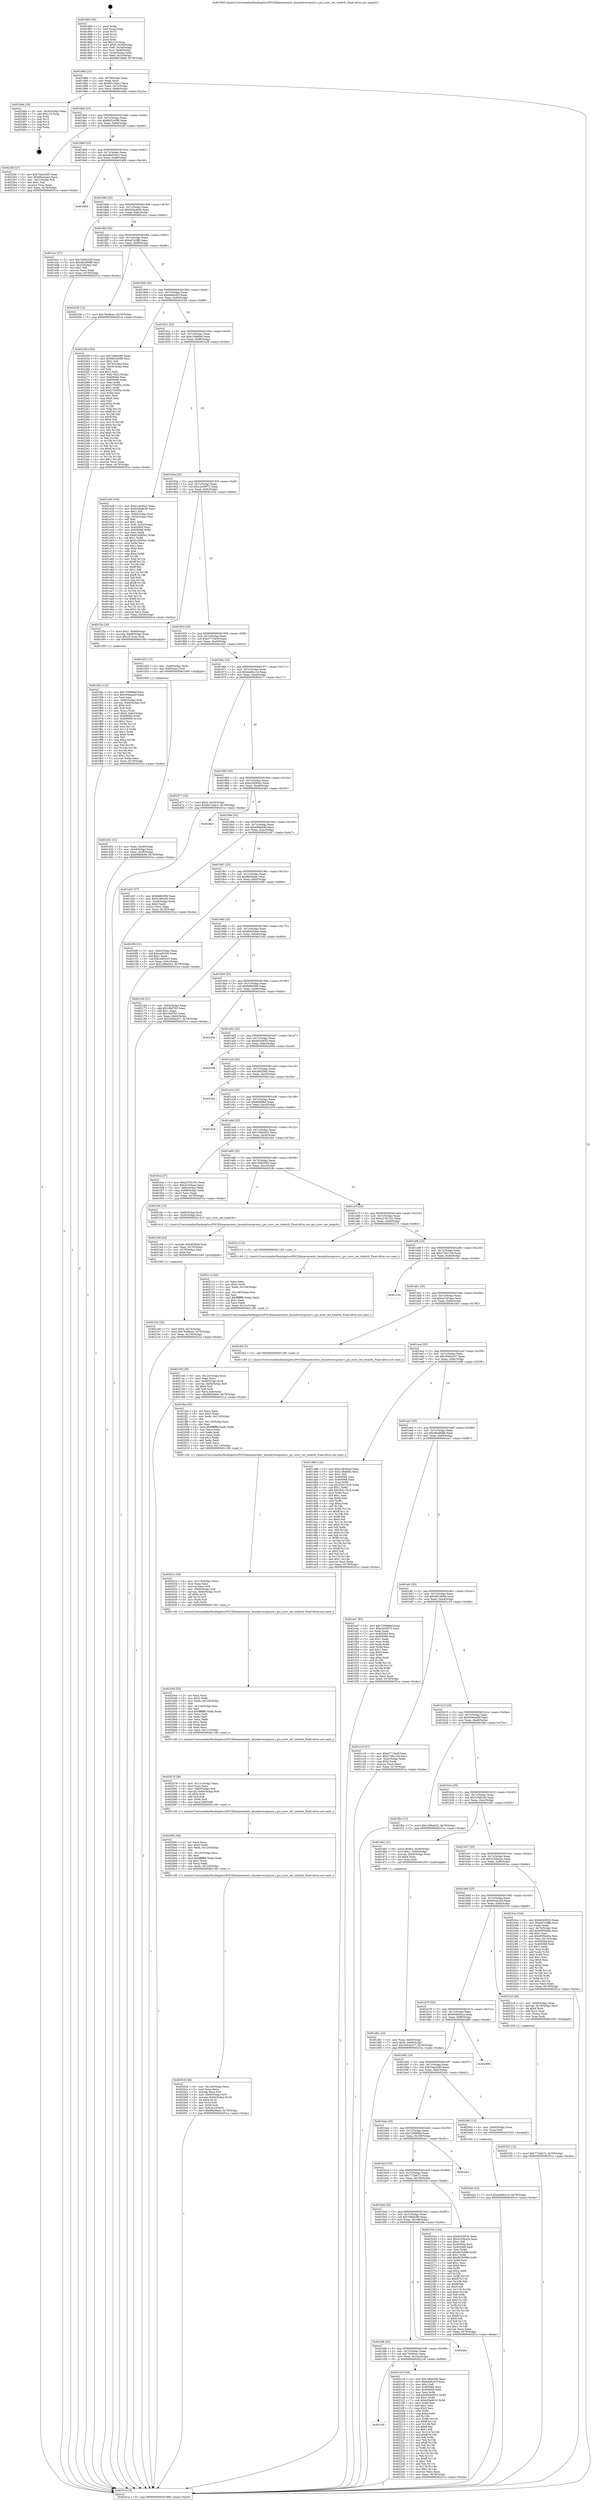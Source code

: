 digraph "0x401860" {
  label = "0x401860 (/mnt/c/Users/mathe/Desktop/tcc/POCII/binaries/extr_linuxdriverspciiov.c_pci_sriov_set_totalvfs_Final-ollvm.out::main(0))"
  labelloc = "t"
  node[shape=record]

  Entry [label="",width=0.3,height=0.3,shape=circle,fillcolor=black,style=filled]
  "0x40188d" [label="{
     0x40188d [23]\l
     | [instrs]\l
     &nbsp;&nbsp;0x40188d \<+3\>: mov -0x78(%rbp),%eax\l
     &nbsp;&nbsp;0x401890 \<+2\>: mov %eax,%ecx\l
     &nbsp;&nbsp;0x401892 \<+6\>: sub $0x8612ddc3,%ecx\l
     &nbsp;&nbsp;0x401898 \<+3\>: mov %eax,-0x7c(%rbp)\l
     &nbsp;&nbsp;0x40189b \<+3\>: mov %ecx,-0x80(%rbp)\l
     &nbsp;&nbsp;0x40189e \<+6\>: je 000000000040248a \<main+0xc2a\>\l
  }"]
  "0x40248a" [label="{
     0x40248a [19]\l
     | [instrs]\l
     &nbsp;&nbsp;0x40248a \<+3\>: mov -0x30(%rbp),%eax\l
     &nbsp;&nbsp;0x40248d \<+7\>: add $0x110,%rsp\l
     &nbsp;&nbsp;0x402494 \<+1\>: pop %rbx\l
     &nbsp;&nbsp;0x402495 \<+2\>: pop %r12\l
     &nbsp;&nbsp;0x402497 \<+2\>: pop %r14\l
     &nbsp;&nbsp;0x402499 \<+2\>: pop %r15\l
     &nbsp;&nbsp;0x40249b \<+1\>: pop %rbp\l
     &nbsp;&nbsp;0x40249c \<+1\>: ret\l
  }"]
  "0x4018a4" [label="{
     0x4018a4 [25]\l
     | [instrs]\l
     &nbsp;&nbsp;0x4018a4 \<+5\>: jmp 00000000004018a9 \<main+0x49\>\l
     &nbsp;&nbsp;0x4018a9 \<+3\>: mov -0x7c(%rbp),%eax\l
     &nbsp;&nbsp;0x4018ac \<+5\>: sub $0x8b5245f8,%eax\l
     &nbsp;&nbsp;0x4018b1 \<+6\>: mov %eax,-0x84(%rbp)\l
     &nbsp;&nbsp;0x4018b7 \<+6\>: je 00000000004022fd \<main+0xa9d\>\l
  }"]
  Exit [label="",width=0.3,height=0.3,shape=circle,fillcolor=black,style=filled,peripheries=2]
  "0x4022fd" [label="{
     0x4022fd [27]\l
     | [instrs]\l
     &nbsp;&nbsp;0x4022fd \<+5\>: mov $0x70aa2295,%eax\l
     &nbsp;&nbsp;0x402302 \<+5\>: mov $0x60cee3a3,%ecx\l
     &nbsp;&nbsp;0x402307 \<+3\>: mov -0x21(%rbp),%dl\l
     &nbsp;&nbsp;0x40230a \<+3\>: test $0x1,%dl\l
     &nbsp;&nbsp;0x40230d \<+3\>: cmovne %ecx,%eax\l
     &nbsp;&nbsp;0x402310 \<+3\>: mov %eax,-0x78(%rbp)\l
     &nbsp;&nbsp;0x402313 \<+5\>: jmp 000000000040251a \<main+0xcba\>\l
  }"]
  "0x4018bd" [label="{
     0x4018bd [25]\l
     | [instrs]\l
     &nbsp;&nbsp;0x4018bd \<+5\>: jmp 00000000004018c2 \<main+0x62\>\l
     &nbsp;&nbsp;0x4018c2 \<+3\>: mov -0x7c(%rbp),%eax\l
     &nbsp;&nbsp;0x4018c5 \<+5\>: sub $0xa6e504c2,%eax\l
     &nbsp;&nbsp;0x4018ca \<+6\>: mov %eax,-0x88(%rbp)\l
     &nbsp;&nbsp;0x4018d0 \<+6\>: je 000000000040249d \<main+0xc3d\>\l
  }"]
  "0x40244e" [label="{
     0x40244e [12]\l
     | [instrs]\l
     &nbsp;&nbsp;0x40244e \<+7\>: movl $0xdad6cc14,-0x78(%rbp)\l
     &nbsp;&nbsp;0x402455 \<+5\>: jmp 000000000040251a \<main+0xcba\>\l
  }"]
  "0x40249d" [label="{
     0x40249d\l
  }", style=dashed]
  "0x4018d6" [label="{
     0x4018d6 [25]\l
     | [instrs]\l
     &nbsp;&nbsp;0x4018d6 \<+5\>: jmp 00000000004018db \<main+0x7b\>\l
     &nbsp;&nbsp;0x4018db \<+3\>: mov -0x7c(%rbp),%eax\l
     &nbsp;&nbsp;0x4018de \<+5\>: sub $0xb54eab30,%eax\l
     &nbsp;&nbsp;0x4018e3 \<+6\>: mov %eax,-0x8c(%rbp)\l
     &nbsp;&nbsp;0x4018e9 \<+6\>: je 0000000000401ecc \<main+0x66c\>\l
  }"]
  "0x402332" [label="{
     0x402332 [12]\l
     | [instrs]\l
     &nbsp;&nbsp;0x402332 \<+7\>: movl $0x771fab72,-0x78(%rbp)\l
     &nbsp;&nbsp;0x402339 \<+5\>: jmp 000000000040251a \<main+0xcba\>\l
  }"]
  "0x401ecc" [label="{
     0x401ecc [27]\l
     | [instrs]\l
     &nbsp;&nbsp;0x401ecc \<+5\>: mov $0x15692505,%eax\l
     &nbsp;&nbsp;0x401ed1 \<+5\>: mov $0x48cd94f8,%ecx\l
     &nbsp;&nbsp;0x401ed6 \<+3\>: mov -0x22(%rbp),%dl\l
     &nbsp;&nbsp;0x401ed9 \<+3\>: test $0x1,%dl\l
     &nbsp;&nbsp;0x401edc \<+3\>: cmovne %ecx,%eax\l
     &nbsp;&nbsp;0x401edf \<+3\>: mov %eax,-0x78(%rbp)\l
     &nbsp;&nbsp;0x401ee2 \<+5\>: jmp 000000000040251a \<main+0xcba\>\l
  }"]
  "0x4018ef" [label="{
     0x4018ef [25]\l
     | [instrs]\l
     &nbsp;&nbsp;0x4018ef \<+5\>: jmp 00000000004018f4 \<main+0x94\>\l
     &nbsp;&nbsp;0x4018f4 \<+3\>: mov -0x7c(%rbp),%eax\l
     &nbsp;&nbsp;0x4018f7 \<+5\>: sub $0xbd7e2ff6,%eax\l
     &nbsp;&nbsp;0x4018fc \<+6\>: mov %eax,-0x90(%rbp)\l
     &nbsp;&nbsp;0x401902 \<+6\>: je 0000000000402436 \<main+0xbd6\>\l
  }"]
  "0x401c0f" [label="{
     0x401c0f\l
  }", style=dashed]
  "0x402436" [label="{
     0x402436 [12]\l
     | [instrs]\l
     &nbsp;&nbsp;0x402436 \<+7\>: movl $0x7fe58cec,-0x78(%rbp)\l
     &nbsp;&nbsp;0x40243d \<+5\>: jmp 000000000040251a \<main+0xcba\>\l
  }"]
  "0x401908" [label="{
     0x401908 [25]\l
     | [instrs]\l
     &nbsp;&nbsp;0x401908 \<+5\>: jmp 000000000040190d \<main+0xad\>\l
     &nbsp;&nbsp;0x40190d \<+3\>: mov -0x7c(%rbp),%eax\l
     &nbsp;&nbsp;0x401910 \<+5\>: sub $0xbdc6c61f,%eax\l
     &nbsp;&nbsp;0x401915 \<+6\>: mov %eax,-0x94(%rbp)\l
     &nbsp;&nbsp;0x40191b \<+6\>: je 0000000000402259 \<main+0x9f9\>\l
  }"]
  "0x4021c9" [label="{
     0x4021c9 [144]\l
     | [instrs]\l
     &nbsp;&nbsp;0x4021c9 \<+5\>: mov $0x7d6de3f0,%eax\l
     &nbsp;&nbsp;0x4021ce \<+5\>: mov $0xbdc6c61f,%ecx\l
     &nbsp;&nbsp;0x4021d3 \<+2\>: mov $0x1,%dl\l
     &nbsp;&nbsp;0x4021d5 \<+7\>: mov 0x405064,%esi\l
     &nbsp;&nbsp;0x4021dc \<+7\>: mov 0x405068,%edi\l
     &nbsp;&nbsp;0x4021e3 \<+3\>: mov %esi,%r8d\l
     &nbsp;&nbsp;0x4021e6 \<+7\>: add $0xb02e0610,%r8d\l
     &nbsp;&nbsp;0x4021ed \<+4\>: sub $0x1,%r8d\l
     &nbsp;&nbsp;0x4021f1 \<+7\>: sub $0xb02e0610,%r8d\l
     &nbsp;&nbsp;0x4021f8 \<+4\>: imul %r8d,%esi\l
     &nbsp;&nbsp;0x4021fc \<+3\>: and $0x1,%esi\l
     &nbsp;&nbsp;0x4021ff \<+3\>: cmp $0x0,%esi\l
     &nbsp;&nbsp;0x402202 \<+4\>: sete %r9b\l
     &nbsp;&nbsp;0x402206 \<+3\>: cmp $0xa,%edi\l
     &nbsp;&nbsp;0x402209 \<+4\>: setl %r10b\l
     &nbsp;&nbsp;0x40220d \<+3\>: mov %r9b,%r11b\l
     &nbsp;&nbsp;0x402210 \<+4\>: xor $0xff,%r11b\l
     &nbsp;&nbsp;0x402214 \<+3\>: mov %r10b,%bl\l
     &nbsp;&nbsp;0x402217 \<+3\>: xor $0xff,%bl\l
     &nbsp;&nbsp;0x40221a \<+3\>: xor $0x1,%dl\l
     &nbsp;&nbsp;0x40221d \<+3\>: mov %r11b,%r14b\l
     &nbsp;&nbsp;0x402220 \<+4\>: and $0xff,%r14b\l
     &nbsp;&nbsp;0x402224 \<+3\>: and %dl,%r9b\l
     &nbsp;&nbsp;0x402227 \<+3\>: mov %bl,%r15b\l
     &nbsp;&nbsp;0x40222a \<+4\>: and $0xff,%r15b\l
     &nbsp;&nbsp;0x40222e \<+3\>: and %dl,%r10b\l
     &nbsp;&nbsp;0x402231 \<+3\>: or %r9b,%r14b\l
     &nbsp;&nbsp;0x402234 \<+3\>: or %r10b,%r15b\l
     &nbsp;&nbsp;0x402237 \<+3\>: xor %r15b,%r14b\l
     &nbsp;&nbsp;0x40223a \<+3\>: or %bl,%r11b\l
     &nbsp;&nbsp;0x40223d \<+4\>: xor $0xff,%r11b\l
     &nbsp;&nbsp;0x402241 \<+3\>: or $0x1,%dl\l
     &nbsp;&nbsp;0x402244 \<+3\>: and %dl,%r11b\l
     &nbsp;&nbsp;0x402247 \<+3\>: or %r11b,%r14b\l
     &nbsp;&nbsp;0x40224a \<+4\>: test $0x1,%r14b\l
     &nbsp;&nbsp;0x40224e \<+3\>: cmovne %ecx,%eax\l
     &nbsp;&nbsp;0x402251 \<+3\>: mov %eax,-0x78(%rbp)\l
     &nbsp;&nbsp;0x402254 \<+5\>: jmp 000000000040251a \<main+0xcba\>\l
  }"]
  "0x402259" [label="{
     0x402259 [164]\l
     | [instrs]\l
     &nbsp;&nbsp;0x402259 \<+5\>: mov $0x7d6de3f0,%eax\l
     &nbsp;&nbsp;0x40225e \<+5\>: mov $0x8b5245f8,%ecx\l
     &nbsp;&nbsp;0x402263 \<+2\>: mov $0x1,%dl\l
     &nbsp;&nbsp;0x402265 \<+3\>: mov -0x74(%rbp),%esi\l
     &nbsp;&nbsp;0x402268 \<+3\>: cmp -0x54(%rbp),%esi\l
     &nbsp;&nbsp;0x40226b \<+4\>: setl %dil\l
     &nbsp;&nbsp;0x40226f \<+4\>: and $0x1,%dil\l
     &nbsp;&nbsp;0x402273 \<+4\>: mov %dil,-0x21(%rbp)\l
     &nbsp;&nbsp;0x402277 \<+7\>: mov 0x405064,%esi\l
     &nbsp;&nbsp;0x40227e \<+8\>: mov 0x405068,%r8d\l
     &nbsp;&nbsp;0x402286 \<+3\>: mov %esi,%r9d\l
     &nbsp;&nbsp;0x402289 \<+7\>: sub $0x2755f35c,%r9d\l
     &nbsp;&nbsp;0x402290 \<+4\>: sub $0x1,%r9d\l
     &nbsp;&nbsp;0x402294 \<+7\>: add $0x2755f35c,%r9d\l
     &nbsp;&nbsp;0x40229b \<+4\>: imul %r9d,%esi\l
     &nbsp;&nbsp;0x40229f \<+3\>: and $0x1,%esi\l
     &nbsp;&nbsp;0x4022a2 \<+3\>: cmp $0x0,%esi\l
     &nbsp;&nbsp;0x4022a5 \<+4\>: sete %dil\l
     &nbsp;&nbsp;0x4022a9 \<+4\>: cmp $0xa,%r8d\l
     &nbsp;&nbsp;0x4022ad \<+4\>: setl %r10b\l
     &nbsp;&nbsp;0x4022b1 \<+3\>: mov %dil,%r11b\l
     &nbsp;&nbsp;0x4022b4 \<+4\>: xor $0xff,%r11b\l
     &nbsp;&nbsp;0x4022b8 \<+3\>: mov %r10b,%bl\l
     &nbsp;&nbsp;0x4022bb \<+3\>: xor $0xff,%bl\l
     &nbsp;&nbsp;0x4022be \<+3\>: xor $0x0,%dl\l
     &nbsp;&nbsp;0x4022c1 \<+3\>: mov %r11b,%r14b\l
     &nbsp;&nbsp;0x4022c4 \<+4\>: and $0x0,%r14b\l
     &nbsp;&nbsp;0x4022c8 \<+3\>: and %dl,%dil\l
     &nbsp;&nbsp;0x4022cb \<+3\>: mov %bl,%r15b\l
     &nbsp;&nbsp;0x4022ce \<+4\>: and $0x0,%r15b\l
     &nbsp;&nbsp;0x4022d2 \<+3\>: and %dl,%r10b\l
     &nbsp;&nbsp;0x4022d5 \<+3\>: or %dil,%r14b\l
     &nbsp;&nbsp;0x4022d8 \<+3\>: or %r10b,%r15b\l
     &nbsp;&nbsp;0x4022db \<+3\>: xor %r15b,%r14b\l
     &nbsp;&nbsp;0x4022de \<+3\>: or %bl,%r11b\l
     &nbsp;&nbsp;0x4022e1 \<+4\>: xor $0xff,%r11b\l
     &nbsp;&nbsp;0x4022e5 \<+3\>: or $0x0,%dl\l
     &nbsp;&nbsp;0x4022e8 \<+3\>: and %dl,%r11b\l
     &nbsp;&nbsp;0x4022eb \<+3\>: or %r11b,%r14b\l
     &nbsp;&nbsp;0x4022ee \<+4\>: test $0x1,%r14b\l
     &nbsp;&nbsp;0x4022f2 \<+3\>: cmovne %ecx,%eax\l
     &nbsp;&nbsp;0x4022f5 \<+3\>: mov %eax,-0x78(%rbp)\l
     &nbsp;&nbsp;0x4022f8 \<+5\>: jmp 000000000040251a \<main+0xcba\>\l
  }"]
  "0x401921" [label="{
     0x401921 [25]\l
     | [instrs]\l
     &nbsp;&nbsp;0x401921 \<+5\>: jmp 0000000000401926 \<main+0xc6\>\l
     &nbsp;&nbsp;0x401926 \<+3\>: mov -0x7c(%rbp),%eax\l
     &nbsp;&nbsp;0x401929 \<+5\>: sub $0xc1fbd6b6,%eax\l
     &nbsp;&nbsp;0x40192e \<+6\>: mov %eax,-0x98(%rbp)\l
     &nbsp;&nbsp;0x401934 \<+6\>: je 0000000000401e28 \<main+0x5c8\>\l
  }"]
  "0x401bf6" [label="{
     0x401bf6 [25]\l
     | [instrs]\l
     &nbsp;&nbsp;0x401bf6 \<+5\>: jmp 0000000000401bfb \<main+0x39b\>\l
     &nbsp;&nbsp;0x401bfb \<+3\>: mov -0x7c(%rbp),%eax\l
     &nbsp;&nbsp;0x401bfe \<+5\>: sub $0x7fe58cec,%eax\l
     &nbsp;&nbsp;0x401c03 \<+6\>: mov %eax,-0x10c(%rbp)\l
     &nbsp;&nbsp;0x401c09 \<+6\>: je 00000000004021c9 \<main+0x969\>\l
  }"]
  "0x401e28" [label="{
     0x401e28 [164]\l
     | [instrs]\l
     &nbsp;&nbsp;0x401e28 \<+5\>: mov $0xe18c95a3,%eax\l
     &nbsp;&nbsp;0x401e2d \<+5\>: mov $0xb54eab30,%ecx\l
     &nbsp;&nbsp;0x401e32 \<+2\>: mov $0x1,%dl\l
     &nbsp;&nbsp;0x401e34 \<+3\>: mov -0x64(%rbp),%esi\l
     &nbsp;&nbsp;0x401e37 \<+3\>: cmp -0x54(%rbp),%esi\l
     &nbsp;&nbsp;0x401e3a \<+4\>: setl %dil\l
     &nbsp;&nbsp;0x401e3e \<+4\>: and $0x1,%dil\l
     &nbsp;&nbsp;0x401e42 \<+4\>: mov %dil,-0x22(%rbp)\l
     &nbsp;&nbsp;0x401e46 \<+7\>: mov 0x405064,%esi\l
     &nbsp;&nbsp;0x401e4d \<+8\>: mov 0x405068,%r8d\l
     &nbsp;&nbsp;0x401e55 \<+3\>: mov %esi,%r9d\l
     &nbsp;&nbsp;0x401e58 \<+7\>: add $0xb1b5b5d1,%r9d\l
     &nbsp;&nbsp;0x401e5f \<+4\>: sub $0x1,%r9d\l
     &nbsp;&nbsp;0x401e63 \<+7\>: sub $0xb1b5b5d1,%r9d\l
     &nbsp;&nbsp;0x401e6a \<+4\>: imul %r9d,%esi\l
     &nbsp;&nbsp;0x401e6e \<+3\>: and $0x1,%esi\l
     &nbsp;&nbsp;0x401e71 \<+3\>: cmp $0x0,%esi\l
     &nbsp;&nbsp;0x401e74 \<+4\>: sete %dil\l
     &nbsp;&nbsp;0x401e78 \<+4\>: cmp $0xa,%r8d\l
     &nbsp;&nbsp;0x401e7c \<+4\>: setl %r10b\l
     &nbsp;&nbsp;0x401e80 \<+3\>: mov %dil,%r11b\l
     &nbsp;&nbsp;0x401e83 \<+4\>: xor $0xff,%r11b\l
     &nbsp;&nbsp;0x401e87 \<+3\>: mov %r10b,%bl\l
     &nbsp;&nbsp;0x401e8a \<+3\>: xor $0xff,%bl\l
     &nbsp;&nbsp;0x401e8d \<+3\>: xor $0x1,%dl\l
     &nbsp;&nbsp;0x401e90 \<+3\>: mov %r11b,%r14b\l
     &nbsp;&nbsp;0x401e93 \<+4\>: and $0xff,%r14b\l
     &nbsp;&nbsp;0x401e97 \<+3\>: and %dl,%dil\l
     &nbsp;&nbsp;0x401e9a \<+3\>: mov %bl,%r15b\l
     &nbsp;&nbsp;0x401e9d \<+4\>: and $0xff,%r15b\l
     &nbsp;&nbsp;0x401ea1 \<+3\>: and %dl,%r10b\l
     &nbsp;&nbsp;0x401ea4 \<+3\>: or %dil,%r14b\l
     &nbsp;&nbsp;0x401ea7 \<+3\>: or %r10b,%r15b\l
     &nbsp;&nbsp;0x401eaa \<+3\>: xor %r15b,%r14b\l
     &nbsp;&nbsp;0x401ead \<+3\>: or %bl,%r11b\l
     &nbsp;&nbsp;0x401eb0 \<+4\>: xor $0xff,%r11b\l
     &nbsp;&nbsp;0x401eb4 \<+3\>: or $0x1,%dl\l
     &nbsp;&nbsp;0x401eb7 \<+3\>: and %dl,%r11b\l
     &nbsp;&nbsp;0x401eba \<+3\>: or %r11b,%r14b\l
     &nbsp;&nbsp;0x401ebd \<+4\>: test $0x1,%r14b\l
     &nbsp;&nbsp;0x401ec1 \<+3\>: cmovne %ecx,%eax\l
     &nbsp;&nbsp;0x401ec4 \<+3\>: mov %eax,-0x78(%rbp)\l
     &nbsp;&nbsp;0x401ec7 \<+5\>: jmp 000000000040251a \<main+0xcba\>\l
  }"]
  "0x40193a" [label="{
     0x40193a [25]\l
     | [instrs]\l
     &nbsp;&nbsp;0x40193a \<+5\>: jmp 000000000040193f \<main+0xdf\>\l
     &nbsp;&nbsp;0x40193f \<+3\>: mov -0x7c(%rbp),%eax\l
     &nbsp;&nbsp;0x401942 \<+5\>: sub $0xc2e00f72,%eax\l
     &nbsp;&nbsp;0x401947 \<+6\>: mov %eax,-0x9c(%rbp)\l
     &nbsp;&nbsp;0x40194d \<+6\>: je 0000000000401f3a \<main+0x6da\>\l
  }"]
  "0x4024fa" [label="{
     0x4024fa\l
  }", style=dashed]
  "0x401f3a" [label="{
     0x401f3a [20]\l
     | [instrs]\l
     &nbsp;&nbsp;0x401f3a \<+7\>: movl $0x1,-0x68(%rbp)\l
     &nbsp;&nbsp;0x401f41 \<+4\>: movslq -0x68(%rbp),%rax\l
     &nbsp;&nbsp;0x401f45 \<+4\>: imul $0x18,%rax,%rdi\l
     &nbsp;&nbsp;0x401f49 \<+5\>: call 0000000000401050 \<malloc@plt\>\l
     | [calls]\l
     &nbsp;&nbsp;0x401050 \{1\} (unknown)\l
  }"]
  "0x401953" [label="{
     0x401953 [25]\l
     | [instrs]\l
     &nbsp;&nbsp;0x401953 \<+5\>: jmp 0000000000401958 \<main+0xf8\>\l
     &nbsp;&nbsp;0x401958 \<+3\>: mov -0x7c(%rbp),%eax\l
     &nbsp;&nbsp;0x40195b \<+5\>: sub $0xd7715e3f,%eax\l
     &nbsp;&nbsp;0x401960 \<+6\>: mov %eax,-0xa0(%rbp)\l
     &nbsp;&nbsp;0x401966 \<+6\>: je 0000000000401d25 \<main+0x4c5\>\l
  }"]
  "0x401bdd" [label="{
     0x401bdd [25]\l
     | [instrs]\l
     &nbsp;&nbsp;0x401bdd \<+5\>: jmp 0000000000401be2 \<main+0x382\>\l
     &nbsp;&nbsp;0x401be2 \<+3\>: mov -0x7c(%rbp),%eax\l
     &nbsp;&nbsp;0x401be5 \<+5\>: sub $0x7d6de3f0,%eax\l
     &nbsp;&nbsp;0x401bea \<+6\>: mov %eax,-0x108(%rbp)\l
     &nbsp;&nbsp;0x401bf0 \<+6\>: je 00000000004024fa \<main+0xc9a\>\l
  }"]
  "0x401d25" [label="{
     0x401d25 [13]\l
     | [instrs]\l
     &nbsp;&nbsp;0x401d25 \<+4\>: mov -0x40(%rbp),%rax\l
     &nbsp;&nbsp;0x401d29 \<+4\>: mov 0x8(%rax),%rdi\l
     &nbsp;&nbsp;0x401d2d \<+5\>: call 0000000000401060 \<atoi@plt\>\l
     | [calls]\l
     &nbsp;&nbsp;0x401060 \{1\} (unknown)\l
  }"]
  "0x40196c" [label="{
     0x40196c [25]\l
     | [instrs]\l
     &nbsp;&nbsp;0x40196c \<+5\>: jmp 0000000000401971 \<main+0x111\>\l
     &nbsp;&nbsp;0x401971 \<+3\>: mov -0x7c(%rbp),%eax\l
     &nbsp;&nbsp;0x401974 \<+5\>: sub $0xdad6cc14,%eax\l
     &nbsp;&nbsp;0x401979 \<+6\>: mov %eax,-0xa4(%rbp)\l
     &nbsp;&nbsp;0x40197f \<+6\>: je 0000000000402477 \<main+0xc17\>\l
  }"]
  "0x40233e" [label="{
     0x40233e [144]\l
     | [instrs]\l
     &nbsp;&nbsp;0x40233e \<+5\>: mov $0xfe3c0020,%eax\l
     &nbsp;&nbsp;0x402343 \<+5\>: mov $0x5c25ba2a,%ecx\l
     &nbsp;&nbsp;0x402348 \<+2\>: mov $0x1,%dl\l
     &nbsp;&nbsp;0x40234a \<+7\>: mov 0x405064,%esi\l
     &nbsp;&nbsp;0x402351 \<+7\>: mov 0x405068,%edi\l
     &nbsp;&nbsp;0x402358 \<+3\>: mov %esi,%r8d\l
     &nbsp;&nbsp;0x40235b \<+7\>: sub $0xd91fc996,%r8d\l
     &nbsp;&nbsp;0x402362 \<+4\>: sub $0x1,%r8d\l
     &nbsp;&nbsp;0x402366 \<+7\>: add $0xd91fc996,%r8d\l
     &nbsp;&nbsp;0x40236d \<+4\>: imul %r8d,%esi\l
     &nbsp;&nbsp;0x402371 \<+3\>: and $0x1,%esi\l
     &nbsp;&nbsp;0x402374 \<+3\>: cmp $0x0,%esi\l
     &nbsp;&nbsp;0x402377 \<+4\>: sete %r9b\l
     &nbsp;&nbsp;0x40237b \<+3\>: cmp $0xa,%edi\l
     &nbsp;&nbsp;0x40237e \<+4\>: setl %r10b\l
     &nbsp;&nbsp;0x402382 \<+3\>: mov %r9b,%r11b\l
     &nbsp;&nbsp;0x402385 \<+4\>: xor $0xff,%r11b\l
     &nbsp;&nbsp;0x402389 \<+3\>: mov %r10b,%bl\l
     &nbsp;&nbsp;0x40238c \<+3\>: xor $0xff,%bl\l
     &nbsp;&nbsp;0x40238f \<+3\>: xor $0x0,%dl\l
     &nbsp;&nbsp;0x402392 \<+3\>: mov %r11b,%r14b\l
     &nbsp;&nbsp;0x402395 \<+4\>: and $0x0,%r14b\l
     &nbsp;&nbsp;0x402399 \<+3\>: and %dl,%r9b\l
     &nbsp;&nbsp;0x40239c \<+3\>: mov %bl,%r15b\l
     &nbsp;&nbsp;0x40239f \<+4\>: and $0x0,%r15b\l
     &nbsp;&nbsp;0x4023a3 \<+3\>: and %dl,%r10b\l
     &nbsp;&nbsp;0x4023a6 \<+3\>: or %r9b,%r14b\l
     &nbsp;&nbsp;0x4023a9 \<+3\>: or %r10b,%r15b\l
     &nbsp;&nbsp;0x4023ac \<+3\>: xor %r15b,%r14b\l
     &nbsp;&nbsp;0x4023af \<+3\>: or %bl,%r11b\l
     &nbsp;&nbsp;0x4023b2 \<+4\>: xor $0xff,%r11b\l
     &nbsp;&nbsp;0x4023b6 \<+3\>: or $0x0,%dl\l
     &nbsp;&nbsp;0x4023b9 \<+3\>: and %dl,%r11b\l
     &nbsp;&nbsp;0x4023bc \<+3\>: or %r11b,%r14b\l
     &nbsp;&nbsp;0x4023bf \<+4\>: test $0x1,%r14b\l
     &nbsp;&nbsp;0x4023c3 \<+3\>: cmovne %ecx,%eax\l
     &nbsp;&nbsp;0x4023c6 \<+3\>: mov %eax,-0x78(%rbp)\l
     &nbsp;&nbsp;0x4023c9 \<+5\>: jmp 000000000040251a \<main+0xcba\>\l
  }"]
  "0x402477" [label="{
     0x402477 [19]\l
     | [instrs]\l
     &nbsp;&nbsp;0x402477 \<+7\>: movl $0x0,-0x30(%rbp)\l
     &nbsp;&nbsp;0x40247e \<+7\>: movl $0x8612ddc3,-0x78(%rbp)\l
     &nbsp;&nbsp;0x402485 \<+5\>: jmp 000000000040251a \<main+0xcba\>\l
  }"]
  "0x401985" [label="{
     0x401985 [25]\l
     | [instrs]\l
     &nbsp;&nbsp;0x401985 \<+5\>: jmp 000000000040198a \<main+0x12a\>\l
     &nbsp;&nbsp;0x40198a \<+3\>: mov -0x7c(%rbp),%eax\l
     &nbsp;&nbsp;0x40198d \<+5\>: sub $0xe18c95a3,%eax\l
     &nbsp;&nbsp;0x401992 \<+6\>: mov %eax,-0xa8(%rbp)\l
     &nbsp;&nbsp;0x401998 \<+6\>: je 00000000004024b5 \<main+0xc55\>\l
  }"]
  "0x401bc4" [label="{
     0x401bc4 [25]\l
     | [instrs]\l
     &nbsp;&nbsp;0x401bc4 \<+5\>: jmp 0000000000401bc9 \<main+0x369\>\l
     &nbsp;&nbsp;0x401bc9 \<+3\>: mov -0x7c(%rbp),%eax\l
     &nbsp;&nbsp;0x401bcc \<+5\>: sub $0x771fab72,%eax\l
     &nbsp;&nbsp;0x401bd1 \<+6\>: mov %eax,-0x104(%rbp)\l
     &nbsp;&nbsp;0x401bd7 \<+6\>: je 000000000040233e \<main+0xade\>\l
  }"]
  "0x4024b5" [label="{
     0x4024b5\l
  }", style=dashed]
  "0x40199e" [label="{
     0x40199e [25]\l
     | [instrs]\l
     &nbsp;&nbsp;0x40199e \<+5\>: jmp 00000000004019a3 \<main+0x143\>\l
     &nbsp;&nbsp;0x4019a3 \<+3\>: mov -0x7c(%rbp),%eax\l
     &nbsp;&nbsp;0x4019a6 \<+5\>: sub $0xe9bbdcfd,%eax\l
     &nbsp;&nbsp;0x4019ab \<+6\>: mov %eax,-0xac(%rbp)\l
     &nbsp;&nbsp;0x4019b1 \<+6\>: je 0000000000401d47 \<main+0x4e7\>\l
  }"]
  "0x4024c1" [label="{
     0x4024c1\l
  }", style=dashed]
  "0x401d47" [label="{
     0x401d47 [27]\l
     | [instrs]\l
     &nbsp;&nbsp;0x401d47 \<+5\>: mov $0xfb863f06,%eax\l
     &nbsp;&nbsp;0x401d4c \<+5\>: mov $0x51fe0c40,%ecx\l
     &nbsp;&nbsp;0x401d51 \<+3\>: mov -0x28(%rbp),%edx\l
     &nbsp;&nbsp;0x401d54 \<+3\>: cmp $0x0,%edx\l
     &nbsp;&nbsp;0x401d57 \<+3\>: cmove %ecx,%eax\l
     &nbsp;&nbsp;0x401d5a \<+3\>: mov %eax,-0x78(%rbp)\l
     &nbsp;&nbsp;0x401d5d \<+5\>: jmp 000000000040251a \<main+0xcba\>\l
  }"]
  "0x4019b7" [label="{
     0x4019b7 [25]\l
     | [instrs]\l
     &nbsp;&nbsp;0x4019b7 \<+5\>: jmp 00000000004019bc \<main+0x15c\>\l
     &nbsp;&nbsp;0x4019bc \<+3\>: mov -0x7c(%rbp),%eax\l
     &nbsp;&nbsp;0x4019bf \<+5\>: sub $0xf8a5fade,%eax\l
     &nbsp;&nbsp;0x4019c4 \<+6\>: mov %eax,-0xb0(%rbp)\l
     &nbsp;&nbsp;0x4019ca \<+6\>: je 00000000004020f6 \<main+0x896\>\l
  }"]
  "0x401bab" [label="{
     0x401bab [25]\l
     | [instrs]\l
     &nbsp;&nbsp;0x401bab \<+5\>: jmp 0000000000401bb0 \<main+0x350\>\l
     &nbsp;&nbsp;0x401bb0 \<+3\>: mov -0x7c(%rbp),%eax\l
     &nbsp;&nbsp;0x401bb3 \<+5\>: sub $0x729996bf,%eax\l
     &nbsp;&nbsp;0x401bb8 \<+6\>: mov %eax,-0x100(%rbp)\l
     &nbsp;&nbsp;0x401bbe \<+6\>: je 00000000004024c1 \<main+0xc61\>\l
  }"]
  "0x4020f6" [label="{
     0x4020f6 [31]\l
     | [instrs]\l
     &nbsp;&nbsp;0x4020f6 \<+3\>: mov -0x6c(%rbp),%eax\l
     &nbsp;&nbsp;0x4020f9 \<+5\>: add $0xcad5435,%eax\l
     &nbsp;&nbsp;0x4020fe \<+3\>: add $0x1,%eax\l
     &nbsp;&nbsp;0x402101 \<+5\>: sub $0xcad5435,%eax\l
     &nbsp;&nbsp;0x402106 \<+3\>: mov %eax,-0x6c(%rbp)\l
     &nbsp;&nbsp;0x402109 \<+7\>: movl $0x1296a022,-0x78(%rbp)\l
     &nbsp;&nbsp;0x402110 \<+5\>: jmp 000000000040251a \<main+0xcba\>\l
  }"]
  "0x4019d0" [label="{
     0x4019d0 [25]\l
     | [instrs]\l
     &nbsp;&nbsp;0x4019d0 \<+5\>: jmp 00000000004019d5 \<main+0x175\>\l
     &nbsp;&nbsp;0x4019d5 \<+3\>: mov -0x7c(%rbp),%eax\l
     &nbsp;&nbsp;0x4019d8 \<+5\>: sub $0xf92b5de0,%eax\l
     &nbsp;&nbsp;0x4019dd \<+6\>: mov %eax,-0xb4(%rbp)\l
     &nbsp;&nbsp;0x4019e3 \<+6\>: je 000000000040216d \<main+0x90d\>\l
  }"]
  "0x402442" [label="{
     0x402442 [12]\l
     | [instrs]\l
     &nbsp;&nbsp;0x402442 \<+4\>: mov -0x60(%rbp),%rax\l
     &nbsp;&nbsp;0x402446 \<+3\>: mov %rax,%rdi\l
     &nbsp;&nbsp;0x402449 \<+5\>: call 0000000000401030 \<free@plt\>\l
     | [calls]\l
     &nbsp;&nbsp;0x401030 \{1\} (unknown)\l
  }"]
  "0x40216d" [label="{
     0x40216d [31]\l
     | [instrs]\l
     &nbsp;&nbsp;0x40216d \<+3\>: mov -0x64(%rbp),%eax\l
     &nbsp;&nbsp;0x402170 \<+5\>: add $0x18bf763,%eax\l
     &nbsp;&nbsp;0x402175 \<+3\>: add $0x1,%eax\l
     &nbsp;&nbsp;0x402178 \<+5\>: sub $0x18bf763,%eax\l
     &nbsp;&nbsp;0x40217d \<+3\>: mov %eax,-0x64(%rbp)\l
     &nbsp;&nbsp;0x402180 \<+7\>: movl $0x3563a237,-0x78(%rbp)\l
     &nbsp;&nbsp;0x402187 \<+5\>: jmp 000000000040251a \<main+0xcba\>\l
  }"]
  "0x4019e9" [label="{
     0x4019e9 [25]\l
     | [instrs]\l
     &nbsp;&nbsp;0x4019e9 \<+5\>: jmp 00000000004019ee \<main+0x18e\>\l
     &nbsp;&nbsp;0x4019ee \<+3\>: mov -0x7c(%rbp),%eax\l
     &nbsp;&nbsp;0x4019f1 \<+5\>: sub $0xfb863f06,%eax\l
     &nbsp;&nbsp;0x4019f6 \<+6\>: mov %eax,-0xb8(%rbp)\l
     &nbsp;&nbsp;0x4019fc \<+6\>: je 000000000040245a \<main+0xbfa\>\l
  }"]
  "0x401b92" [label="{
     0x401b92 [25]\l
     | [instrs]\l
     &nbsp;&nbsp;0x401b92 \<+5\>: jmp 0000000000401b97 \<main+0x337\>\l
     &nbsp;&nbsp;0x401b97 \<+3\>: mov -0x7c(%rbp),%eax\l
     &nbsp;&nbsp;0x401b9a \<+5\>: sub $0x70aa2295,%eax\l
     &nbsp;&nbsp;0x401b9f \<+6\>: mov %eax,-0xfc(%rbp)\l
     &nbsp;&nbsp;0x401ba5 \<+6\>: je 0000000000402442 \<main+0xbe2\>\l
  }"]
  "0x40245a" [label="{
     0x40245a\l
  }", style=dashed]
  "0x401a02" [label="{
     0x401a02 [25]\l
     | [instrs]\l
     &nbsp;&nbsp;0x401a02 \<+5\>: jmp 0000000000401a07 \<main+0x1a7\>\l
     &nbsp;&nbsp;0x401a07 \<+3\>: mov -0x7c(%rbp),%eax\l
     &nbsp;&nbsp;0x401a0a \<+5\>: sub $0xfe3c0020,%eax\l
     &nbsp;&nbsp;0x401a0f \<+6\>: mov %eax,-0xbc(%rbp)\l
     &nbsp;&nbsp;0x401a15 \<+6\>: je 0000000000402506 \<main+0xca6\>\l
  }"]
  "0x402466" [label="{
     0x402466\l
  }", style=dashed]
  "0x402506" [label="{
     0x402506\l
  }", style=dashed]
  "0x401a1b" [label="{
     0x401a1b [25]\l
     | [instrs]\l
     &nbsp;&nbsp;0x401a1b \<+5\>: jmp 0000000000401a20 \<main+0x1c0\>\l
     &nbsp;&nbsp;0x401a20 \<+3\>: mov -0x7c(%rbp),%eax\l
     &nbsp;&nbsp;0x401a23 \<+5\>: sub $0x3b655b0,%eax\l
     &nbsp;&nbsp;0x401a28 \<+6\>: mov %eax,-0xc0(%rbp)\l
     &nbsp;&nbsp;0x401a2e \<+6\>: je 0000000000401cba \<main+0x45a\>\l
  }"]
  "0x401b79" [label="{
     0x401b79 [25]\l
     | [instrs]\l
     &nbsp;&nbsp;0x401b79 \<+5\>: jmp 0000000000401b7e \<main+0x31e\>\l
     &nbsp;&nbsp;0x401b7e \<+3\>: mov -0x7c(%rbp),%eax\l
     &nbsp;&nbsp;0x401b81 \<+5\>: sub $0x65d60b1a,%eax\l
     &nbsp;&nbsp;0x401b86 \<+6\>: mov %eax,-0xf8(%rbp)\l
     &nbsp;&nbsp;0x401b8c \<+6\>: je 0000000000402466 \<main+0xc06\>\l
  }"]
  "0x401cba" [label="{
     0x401cba\l
  }", style=dashed]
  "0x401a34" [label="{
     0x401a34 [25]\l
     | [instrs]\l
     &nbsp;&nbsp;0x401a34 \<+5\>: jmp 0000000000401a39 \<main+0x1d9\>\l
     &nbsp;&nbsp;0x401a39 \<+3\>: mov -0x7c(%rbp),%eax\l
     &nbsp;&nbsp;0x401a3c \<+5\>: sub $0x6dd5fed,%eax\l
     &nbsp;&nbsp;0x401a41 \<+6\>: mov %eax,-0xc4(%rbp)\l
     &nbsp;&nbsp;0x401a47 \<+6\>: je 0000000000401d19 \<main+0x4b9\>\l
  }"]
  "0x402318" [label="{
     0x402318 [26]\l
     | [instrs]\l
     &nbsp;&nbsp;0x402318 \<+4\>: mov -0x60(%rbp),%rax\l
     &nbsp;&nbsp;0x40231c \<+4\>: movslq -0x74(%rbp),%rcx\l
     &nbsp;&nbsp;0x402320 \<+4\>: shl $0x4,%rcx\l
     &nbsp;&nbsp;0x402324 \<+3\>: add %rcx,%rax\l
     &nbsp;&nbsp;0x402327 \<+3\>: mov (%rax),%rax\l
     &nbsp;&nbsp;0x40232a \<+3\>: mov %rax,%rdi\l
     &nbsp;&nbsp;0x40232d \<+5\>: call 0000000000401030 \<free@plt\>\l
     | [calls]\l
     &nbsp;&nbsp;0x401030 \{1\} (unknown)\l
  }"]
  "0x401d19" [label="{
     0x401d19\l
  }", style=dashed]
  "0x401a4d" [label="{
     0x401a4d [25]\l
     | [instrs]\l
     &nbsp;&nbsp;0x401a4d \<+5\>: jmp 0000000000401a52 \<main+0x1f2\>\l
     &nbsp;&nbsp;0x401a52 \<+3\>: mov -0x7c(%rbp),%eax\l
     &nbsp;&nbsp;0x401a55 \<+5\>: sub $0x1296a022,%eax\l
     &nbsp;&nbsp;0x401a5a \<+6\>: mov %eax,-0xc8(%rbp)\l
     &nbsp;&nbsp;0x401a60 \<+6\>: je 0000000000401fca \<main+0x76a\>\l
  }"]
  "0x401b60" [label="{
     0x401b60 [25]\l
     | [instrs]\l
     &nbsp;&nbsp;0x401b60 \<+5\>: jmp 0000000000401b65 \<main+0x305\>\l
     &nbsp;&nbsp;0x401b65 \<+3\>: mov -0x7c(%rbp),%eax\l
     &nbsp;&nbsp;0x401b68 \<+5\>: sub $0x60cee3a3,%eax\l
     &nbsp;&nbsp;0x401b6d \<+6\>: mov %eax,-0xf4(%rbp)\l
     &nbsp;&nbsp;0x401b73 \<+6\>: je 0000000000402318 \<main+0xab8\>\l
  }"]
  "0x401fca" [label="{
     0x401fca [27]\l
     | [instrs]\l
     &nbsp;&nbsp;0x401fca \<+5\>: mov $0x2279133c,%eax\l
     &nbsp;&nbsp;0x401fcf \<+5\>: mov $0x2e7d3aae,%ecx\l
     &nbsp;&nbsp;0x401fd4 \<+3\>: mov -0x6c(%rbp),%edx\l
     &nbsp;&nbsp;0x401fd7 \<+3\>: cmp -0x68(%rbp),%edx\l
     &nbsp;&nbsp;0x401fda \<+3\>: cmovl %ecx,%eax\l
     &nbsp;&nbsp;0x401fdd \<+3\>: mov %eax,-0x78(%rbp)\l
     &nbsp;&nbsp;0x401fe0 \<+5\>: jmp 000000000040251a \<main+0xcba\>\l
  }"]
  "0x401a66" [label="{
     0x401a66 [25]\l
     | [instrs]\l
     &nbsp;&nbsp;0x401a66 \<+5\>: jmp 0000000000401a6b \<main+0x20b\>\l
     &nbsp;&nbsp;0x401a6b \<+3\>: mov -0x7c(%rbp),%eax\l
     &nbsp;&nbsp;0x401a6e \<+5\>: sub $0x15692505,%eax\l
     &nbsp;&nbsp;0x401a73 \<+6\>: mov %eax,-0xcc(%rbp)\l
     &nbsp;&nbsp;0x401a79 \<+6\>: je 000000000040218c \<main+0x92c\>\l
  }"]
  "0x4023ce" [label="{
     0x4023ce [104]\l
     | [instrs]\l
     &nbsp;&nbsp;0x4023ce \<+5\>: mov $0xfe3c0020,%eax\l
     &nbsp;&nbsp;0x4023d3 \<+5\>: mov $0xbd7e2ff6,%ecx\l
     &nbsp;&nbsp;0x4023d8 \<+2\>: xor %edx,%edx\l
     &nbsp;&nbsp;0x4023da \<+3\>: mov -0x74(%rbp),%esi\l
     &nbsp;&nbsp;0x4023dd \<+6\>: add $0xd5f3d48a,%esi\l
     &nbsp;&nbsp;0x4023e3 \<+3\>: add $0x1,%esi\l
     &nbsp;&nbsp;0x4023e6 \<+6\>: sub $0xd5f3d48a,%esi\l
     &nbsp;&nbsp;0x4023ec \<+3\>: mov %esi,-0x74(%rbp)\l
     &nbsp;&nbsp;0x4023ef \<+7\>: mov 0x405064,%esi\l
     &nbsp;&nbsp;0x4023f6 \<+7\>: mov 0x405068,%edi\l
     &nbsp;&nbsp;0x4023fd \<+3\>: sub $0x1,%edx\l
     &nbsp;&nbsp;0x402400 \<+3\>: mov %esi,%r8d\l
     &nbsp;&nbsp;0x402403 \<+3\>: add %edx,%r8d\l
     &nbsp;&nbsp;0x402406 \<+4\>: imul %r8d,%esi\l
     &nbsp;&nbsp;0x40240a \<+3\>: and $0x1,%esi\l
     &nbsp;&nbsp;0x40240d \<+3\>: cmp $0x0,%esi\l
     &nbsp;&nbsp;0x402410 \<+4\>: sete %r9b\l
     &nbsp;&nbsp;0x402414 \<+3\>: cmp $0xa,%edi\l
     &nbsp;&nbsp;0x402417 \<+4\>: setl %r10b\l
     &nbsp;&nbsp;0x40241b \<+3\>: mov %r9b,%r11b\l
     &nbsp;&nbsp;0x40241e \<+3\>: and %r10b,%r11b\l
     &nbsp;&nbsp;0x402421 \<+3\>: xor %r10b,%r9b\l
     &nbsp;&nbsp;0x402424 \<+3\>: or %r9b,%r11b\l
     &nbsp;&nbsp;0x402427 \<+4\>: test $0x1,%r11b\l
     &nbsp;&nbsp;0x40242b \<+3\>: cmovne %ecx,%eax\l
     &nbsp;&nbsp;0x40242e \<+3\>: mov %eax,-0x78(%rbp)\l
     &nbsp;&nbsp;0x402431 \<+5\>: jmp 000000000040251a \<main+0xcba\>\l
  }"]
  "0x40218c" [label="{
     0x40218c [13]\l
     | [instrs]\l
     &nbsp;&nbsp;0x40218c \<+4\>: mov -0x60(%rbp),%rdi\l
     &nbsp;&nbsp;0x402190 \<+4\>: mov -0x50(%rbp),%rsi\l
     &nbsp;&nbsp;0x402194 \<+5\>: call 0000000000401410 \<pci_sriov_set_totalvfs\>\l
     | [calls]\l
     &nbsp;&nbsp;0x401410 \{1\} (/mnt/c/Users/mathe/Desktop/tcc/POCII/binaries/extr_linuxdriverspciiov.c_pci_sriov_set_totalvfs_Final-ollvm.out::pci_sriov_set_totalvfs)\l
  }"]
  "0x401a7f" [label="{
     0x401a7f [25]\l
     | [instrs]\l
     &nbsp;&nbsp;0x401a7f \<+5\>: jmp 0000000000401a84 \<main+0x224\>\l
     &nbsp;&nbsp;0x401a84 \<+3\>: mov -0x7c(%rbp),%eax\l
     &nbsp;&nbsp;0x401a87 \<+5\>: sub $0x2279133c,%eax\l
     &nbsp;&nbsp;0x401a8c \<+6\>: mov %eax,-0xd0(%rbp)\l
     &nbsp;&nbsp;0x401a92 \<+6\>: je 0000000000402115 \<main+0x8b5\>\l
  }"]
  "0x4021b0" [label="{
     0x4021b0 [25]\l
     | [instrs]\l
     &nbsp;&nbsp;0x4021b0 \<+7\>: movl $0x0,-0x74(%rbp)\l
     &nbsp;&nbsp;0x4021b7 \<+7\>: movl $0x7fe58cec,-0x78(%rbp)\l
     &nbsp;&nbsp;0x4021be \<+6\>: mov %eax,-0x130(%rbp)\l
     &nbsp;&nbsp;0x4021c4 \<+5\>: jmp 000000000040251a \<main+0xcba\>\l
  }"]
  "0x402115" [label="{
     0x402115 [5]\l
     | [instrs]\l
     &nbsp;&nbsp;0x402115 \<+5\>: call 0000000000401160 \<next_i\>\l
     | [calls]\l
     &nbsp;&nbsp;0x401160 \{1\} (/mnt/c/Users/mathe/Desktop/tcc/POCII/binaries/extr_linuxdriverspciiov.c_pci_sriov_set_totalvfs_Final-ollvm.out::next_i)\l
  }"]
  "0x401a98" [label="{
     0x401a98 [25]\l
     | [instrs]\l
     &nbsp;&nbsp;0x401a98 \<+5\>: jmp 0000000000401a9d \<main+0x23d\>\l
     &nbsp;&nbsp;0x401a9d \<+3\>: mov -0x7c(%rbp),%eax\l
     &nbsp;&nbsp;0x401aa0 \<+5\>: sub $0x27d4c12d,%eax\l
     &nbsp;&nbsp;0x401aa5 \<+6\>: mov %eax,-0xd4(%rbp)\l
     &nbsp;&nbsp;0x401aab \<+6\>: je 0000000000401c34 \<main+0x3d4\>\l
  }"]
  "0x402199" [label="{
     0x402199 [23]\l
     | [instrs]\l
     &nbsp;&nbsp;0x402199 \<+10\>: movabs $0x4030b6,%rdi\l
     &nbsp;&nbsp;0x4021a3 \<+3\>: mov %eax,-0x70(%rbp)\l
     &nbsp;&nbsp;0x4021a6 \<+3\>: mov -0x70(%rbp),%esi\l
     &nbsp;&nbsp;0x4021a9 \<+2\>: mov $0x0,%al\l
     &nbsp;&nbsp;0x4021ab \<+5\>: call 0000000000401040 \<printf@plt\>\l
     | [calls]\l
     &nbsp;&nbsp;0x401040 \{1\} (unknown)\l
  }"]
  "0x401c34" [label="{
     0x401c34\l
  }", style=dashed]
  "0x401ab1" [label="{
     0x401ab1 [25]\l
     | [instrs]\l
     &nbsp;&nbsp;0x401ab1 \<+5\>: jmp 0000000000401ab6 \<main+0x256\>\l
     &nbsp;&nbsp;0x401ab6 \<+3\>: mov -0x7c(%rbp),%eax\l
     &nbsp;&nbsp;0x401ab9 \<+5\>: sub $0x2e7d3aae,%eax\l
     &nbsp;&nbsp;0x401abe \<+6\>: mov %eax,-0xd8(%rbp)\l
     &nbsp;&nbsp;0x401ac4 \<+6\>: je 0000000000401fe5 \<main+0x785\>\l
  }"]
  "0x402146" [label="{
     0x402146 [39]\l
     | [instrs]\l
     &nbsp;&nbsp;0x402146 \<+6\>: mov -0x12c(%rbp),%ecx\l
     &nbsp;&nbsp;0x40214c \<+3\>: imul %eax,%ecx\l
     &nbsp;&nbsp;0x40214f \<+4\>: mov -0x60(%rbp),%rdi\l
     &nbsp;&nbsp;0x402153 \<+4\>: movslq -0x64(%rbp),%r8\l
     &nbsp;&nbsp;0x402157 \<+4\>: shl $0x4,%r8\l
     &nbsp;&nbsp;0x40215b \<+3\>: add %r8,%rdi\l
     &nbsp;&nbsp;0x40215e \<+3\>: mov %ecx,0x8(%rdi)\l
     &nbsp;&nbsp;0x402161 \<+7\>: movl $0xf92b5de0,-0x78(%rbp)\l
     &nbsp;&nbsp;0x402168 \<+5\>: jmp 000000000040251a \<main+0xcba\>\l
  }"]
  "0x401fe5" [label="{
     0x401fe5 [5]\l
     | [instrs]\l
     &nbsp;&nbsp;0x401fe5 \<+5\>: call 0000000000401160 \<next_i\>\l
     | [calls]\l
     &nbsp;&nbsp;0x401160 \{1\} (/mnt/c/Users/mathe/Desktop/tcc/POCII/binaries/extr_linuxdriverspciiov.c_pci_sriov_set_totalvfs_Final-ollvm.out::next_i)\l
  }"]
  "0x401aca" [label="{
     0x401aca [25]\l
     | [instrs]\l
     &nbsp;&nbsp;0x401aca \<+5\>: jmp 0000000000401acf \<main+0x26f\>\l
     &nbsp;&nbsp;0x401acf \<+3\>: mov -0x7c(%rbp),%eax\l
     &nbsp;&nbsp;0x401ad2 \<+5\>: sub $0x3563a237,%eax\l
     &nbsp;&nbsp;0x401ad7 \<+6\>: mov %eax,-0xdc(%rbp)\l
     &nbsp;&nbsp;0x401add \<+6\>: je 0000000000401d98 \<main+0x538\>\l
  }"]
  "0x40211a" [label="{
     0x40211a [44]\l
     | [instrs]\l
     &nbsp;&nbsp;0x40211a \<+2\>: xor %ecx,%ecx\l
     &nbsp;&nbsp;0x40211c \<+5\>: mov $0x2,%edx\l
     &nbsp;&nbsp;0x402121 \<+6\>: mov %edx,-0x128(%rbp)\l
     &nbsp;&nbsp;0x402127 \<+1\>: cltd\l
     &nbsp;&nbsp;0x402128 \<+6\>: mov -0x128(%rbp),%esi\l
     &nbsp;&nbsp;0x40212e \<+2\>: idiv %esi\l
     &nbsp;&nbsp;0x402130 \<+6\>: imul $0xfffffffe,%edx,%edx\l
     &nbsp;&nbsp;0x402136 \<+3\>: sub $0x1,%ecx\l
     &nbsp;&nbsp;0x402139 \<+2\>: sub %ecx,%edx\l
     &nbsp;&nbsp;0x40213b \<+6\>: mov %edx,-0x12c(%rbp)\l
     &nbsp;&nbsp;0x402141 \<+5\>: call 0000000000401160 \<next_i\>\l
     | [calls]\l
     &nbsp;&nbsp;0x401160 \{1\} (/mnt/c/Users/mathe/Desktop/tcc/POCII/binaries/extr_linuxdriverspciiov.c_pci_sriov_set_totalvfs_Final-ollvm.out::next_i)\l
  }"]
  "0x401d98" [label="{
     0x401d98 [144]\l
     | [instrs]\l
     &nbsp;&nbsp;0x401d98 \<+5\>: mov $0xe18c95a3,%eax\l
     &nbsp;&nbsp;0x401d9d \<+5\>: mov $0xc1fbd6b6,%ecx\l
     &nbsp;&nbsp;0x401da2 \<+2\>: mov $0x1,%dl\l
     &nbsp;&nbsp;0x401da4 \<+7\>: mov 0x405064,%esi\l
     &nbsp;&nbsp;0x401dab \<+7\>: mov 0x405068,%edi\l
     &nbsp;&nbsp;0x401db2 \<+3\>: mov %esi,%r8d\l
     &nbsp;&nbsp;0x401db5 \<+7\>: sub $0x35411618,%r8d\l
     &nbsp;&nbsp;0x401dbc \<+4\>: sub $0x1,%r8d\l
     &nbsp;&nbsp;0x401dc0 \<+7\>: add $0x35411618,%r8d\l
     &nbsp;&nbsp;0x401dc7 \<+4\>: imul %r8d,%esi\l
     &nbsp;&nbsp;0x401dcb \<+3\>: and $0x1,%esi\l
     &nbsp;&nbsp;0x401dce \<+3\>: cmp $0x0,%esi\l
     &nbsp;&nbsp;0x401dd1 \<+4\>: sete %r9b\l
     &nbsp;&nbsp;0x401dd5 \<+3\>: cmp $0xa,%edi\l
     &nbsp;&nbsp;0x401dd8 \<+4\>: setl %r10b\l
     &nbsp;&nbsp;0x401ddc \<+3\>: mov %r9b,%r11b\l
     &nbsp;&nbsp;0x401ddf \<+4\>: xor $0xff,%r11b\l
     &nbsp;&nbsp;0x401de3 \<+3\>: mov %r10b,%bl\l
     &nbsp;&nbsp;0x401de6 \<+3\>: xor $0xff,%bl\l
     &nbsp;&nbsp;0x401de9 \<+3\>: xor $0x0,%dl\l
     &nbsp;&nbsp;0x401dec \<+3\>: mov %r11b,%r14b\l
     &nbsp;&nbsp;0x401def \<+4\>: and $0x0,%r14b\l
     &nbsp;&nbsp;0x401df3 \<+3\>: and %dl,%r9b\l
     &nbsp;&nbsp;0x401df6 \<+3\>: mov %bl,%r15b\l
     &nbsp;&nbsp;0x401df9 \<+4\>: and $0x0,%r15b\l
     &nbsp;&nbsp;0x401dfd \<+3\>: and %dl,%r10b\l
     &nbsp;&nbsp;0x401e00 \<+3\>: or %r9b,%r14b\l
     &nbsp;&nbsp;0x401e03 \<+3\>: or %r10b,%r15b\l
     &nbsp;&nbsp;0x401e06 \<+3\>: xor %r15b,%r14b\l
     &nbsp;&nbsp;0x401e09 \<+3\>: or %bl,%r11b\l
     &nbsp;&nbsp;0x401e0c \<+4\>: xor $0xff,%r11b\l
     &nbsp;&nbsp;0x401e10 \<+3\>: or $0x0,%dl\l
     &nbsp;&nbsp;0x401e13 \<+3\>: and %dl,%r11b\l
     &nbsp;&nbsp;0x401e16 \<+3\>: or %r11b,%r14b\l
     &nbsp;&nbsp;0x401e19 \<+4\>: test $0x1,%r14b\l
     &nbsp;&nbsp;0x401e1d \<+3\>: cmovne %ecx,%eax\l
     &nbsp;&nbsp;0x401e20 \<+3\>: mov %eax,-0x78(%rbp)\l
     &nbsp;&nbsp;0x401e23 \<+5\>: jmp 000000000040251a \<main+0xcba\>\l
  }"]
  "0x401ae3" [label="{
     0x401ae3 [25]\l
     | [instrs]\l
     &nbsp;&nbsp;0x401ae3 \<+5\>: jmp 0000000000401ae8 \<main+0x288\>\l
     &nbsp;&nbsp;0x401ae8 \<+3\>: mov -0x7c(%rbp),%eax\l
     &nbsp;&nbsp;0x401aeb \<+5\>: sub $0x48cd94f8,%eax\l
     &nbsp;&nbsp;0x401af0 \<+6\>: mov %eax,-0xe0(%rbp)\l
     &nbsp;&nbsp;0x401af6 \<+6\>: je 0000000000401ee7 \<main+0x687\>\l
  }"]
  "0x4020c8" [label="{
     0x4020c8 [46]\l
     | [instrs]\l
     &nbsp;&nbsp;0x4020c8 \<+6\>: mov -0x124(%rbp),%ecx\l
     &nbsp;&nbsp;0x4020ce \<+3\>: imul %eax,%ecx\l
     &nbsp;&nbsp;0x4020d1 \<+3\>: movslq %ecx,%r8\l
     &nbsp;&nbsp;0x4020d4 \<+4\>: mov -0x60(%rbp),%r9\l
     &nbsp;&nbsp;0x4020d8 \<+4\>: movslq -0x64(%rbp),%r10\l
     &nbsp;&nbsp;0x4020dc \<+4\>: shl $0x4,%r10\l
     &nbsp;&nbsp;0x4020e0 \<+3\>: add %r10,%r9\l
     &nbsp;&nbsp;0x4020e3 \<+3\>: mov (%r9),%r9\l
     &nbsp;&nbsp;0x4020e6 \<+4\>: mov %r8,0x10(%r9)\l
     &nbsp;&nbsp;0x4020ea \<+7\>: movl $0xf8a5fade,-0x78(%rbp)\l
     &nbsp;&nbsp;0x4020f1 \<+5\>: jmp 000000000040251a \<main+0xcba\>\l
  }"]
  "0x401ee7" [label="{
     0x401ee7 [83]\l
     | [instrs]\l
     &nbsp;&nbsp;0x401ee7 \<+5\>: mov $0x729996bf,%eax\l
     &nbsp;&nbsp;0x401eec \<+5\>: mov $0xc2e00f72,%ecx\l
     &nbsp;&nbsp;0x401ef1 \<+2\>: xor %edx,%edx\l
     &nbsp;&nbsp;0x401ef3 \<+7\>: mov 0x405064,%esi\l
     &nbsp;&nbsp;0x401efa \<+7\>: mov 0x405068,%edi\l
     &nbsp;&nbsp;0x401f01 \<+3\>: sub $0x1,%edx\l
     &nbsp;&nbsp;0x401f04 \<+3\>: mov %esi,%r8d\l
     &nbsp;&nbsp;0x401f07 \<+3\>: add %edx,%r8d\l
     &nbsp;&nbsp;0x401f0a \<+4\>: imul %r8d,%esi\l
     &nbsp;&nbsp;0x401f0e \<+3\>: and $0x1,%esi\l
     &nbsp;&nbsp;0x401f11 \<+3\>: cmp $0x0,%esi\l
     &nbsp;&nbsp;0x401f14 \<+4\>: sete %r9b\l
     &nbsp;&nbsp;0x401f18 \<+3\>: cmp $0xa,%edi\l
     &nbsp;&nbsp;0x401f1b \<+4\>: setl %r10b\l
     &nbsp;&nbsp;0x401f1f \<+3\>: mov %r9b,%r11b\l
     &nbsp;&nbsp;0x401f22 \<+3\>: and %r10b,%r11b\l
     &nbsp;&nbsp;0x401f25 \<+3\>: xor %r10b,%r9b\l
     &nbsp;&nbsp;0x401f28 \<+3\>: or %r9b,%r11b\l
     &nbsp;&nbsp;0x401f2b \<+4\>: test $0x1,%r11b\l
     &nbsp;&nbsp;0x401f2f \<+3\>: cmovne %ecx,%eax\l
     &nbsp;&nbsp;0x401f32 \<+3\>: mov %eax,-0x78(%rbp)\l
     &nbsp;&nbsp;0x401f35 \<+5\>: jmp 000000000040251a \<main+0xcba\>\l
  }"]
  "0x401afc" [label="{
     0x401afc [25]\l
     | [instrs]\l
     &nbsp;&nbsp;0x401afc \<+5\>: jmp 0000000000401b01 \<main+0x2a1\>\l
     &nbsp;&nbsp;0x401b01 \<+3\>: mov -0x7c(%rbp),%eax\l
     &nbsp;&nbsp;0x401b04 \<+5\>: sub $0x4fd14646,%eax\l
     &nbsp;&nbsp;0x401b09 \<+6\>: mov %eax,-0xe4(%rbp)\l
     &nbsp;&nbsp;0x401b0f \<+6\>: je 0000000000401c19 \<main+0x3b9\>\l
  }"]
  "0x40209c" [label="{
     0x40209c [44]\l
     | [instrs]\l
     &nbsp;&nbsp;0x40209c \<+2\>: xor %ecx,%ecx\l
     &nbsp;&nbsp;0x40209e \<+5\>: mov $0x2,%edx\l
     &nbsp;&nbsp;0x4020a3 \<+6\>: mov %edx,-0x120(%rbp)\l
     &nbsp;&nbsp;0x4020a9 \<+1\>: cltd\l
     &nbsp;&nbsp;0x4020aa \<+6\>: mov -0x120(%rbp),%esi\l
     &nbsp;&nbsp;0x4020b0 \<+2\>: idiv %esi\l
     &nbsp;&nbsp;0x4020b2 \<+6\>: imul $0xfffffffe,%edx,%edx\l
     &nbsp;&nbsp;0x4020b8 \<+3\>: sub $0x1,%ecx\l
     &nbsp;&nbsp;0x4020bb \<+2\>: sub %ecx,%edx\l
     &nbsp;&nbsp;0x4020bd \<+6\>: mov %edx,-0x124(%rbp)\l
     &nbsp;&nbsp;0x4020c3 \<+5\>: call 0000000000401160 \<next_i\>\l
     | [calls]\l
     &nbsp;&nbsp;0x401160 \{1\} (/mnt/c/Users/mathe/Desktop/tcc/POCII/binaries/extr_linuxdriverspciiov.c_pci_sriov_set_totalvfs_Final-ollvm.out::next_i)\l
  }"]
  "0x401c19" [label="{
     0x401c19 [27]\l
     | [instrs]\l
     &nbsp;&nbsp;0x401c19 \<+5\>: mov $0xd7715e3f,%eax\l
     &nbsp;&nbsp;0x401c1e \<+5\>: mov $0x27d4c12d,%ecx\l
     &nbsp;&nbsp;0x401c23 \<+3\>: mov -0x2c(%rbp),%edx\l
     &nbsp;&nbsp;0x401c26 \<+3\>: cmp $0x2,%edx\l
     &nbsp;&nbsp;0x401c29 \<+3\>: cmovne %ecx,%eax\l
     &nbsp;&nbsp;0x401c2c \<+3\>: mov %eax,-0x78(%rbp)\l
     &nbsp;&nbsp;0x401c2f \<+5\>: jmp 000000000040251a \<main+0xcba\>\l
  }"]
  "0x401b15" [label="{
     0x401b15 [25]\l
     | [instrs]\l
     &nbsp;&nbsp;0x401b15 \<+5\>: jmp 0000000000401b1a \<main+0x2ba\>\l
     &nbsp;&nbsp;0x401b1a \<+3\>: mov -0x7c(%rbp),%eax\l
     &nbsp;&nbsp;0x401b1d \<+5\>: sub $0x5044ad2f,%eax\l
     &nbsp;&nbsp;0x401b22 \<+6\>: mov %eax,-0xe8(%rbp)\l
     &nbsp;&nbsp;0x401b28 \<+6\>: je 0000000000401fbe \<main+0x75e\>\l
  }"]
  "0x40251a" [label="{
     0x40251a [5]\l
     | [instrs]\l
     &nbsp;&nbsp;0x40251a \<+5\>: jmp 000000000040188d \<main+0x2d\>\l
  }"]
  "0x401860" [label="{
     0x401860 [45]\l
     | [instrs]\l
     &nbsp;&nbsp;0x401860 \<+1\>: push %rbp\l
     &nbsp;&nbsp;0x401861 \<+3\>: mov %rsp,%rbp\l
     &nbsp;&nbsp;0x401864 \<+2\>: push %r15\l
     &nbsp;&nbsp;0x401866 \<+2\>: push %r14\l
     &nbsp;&nbsp;0x401868 \<+2\>: push %r12\l
     &nbsp;&nbsp;0x40186a \<+1\>: push %rbx\l
     &nbsp;&nbsp;0x40186b \<+7\>: sub $0x110,%rsp\l
     &nbsp;&nbsp;0x401872 \<+7\>: movl $0x0,-0x30(%rbp)\l
     &nbsp;&nbsp;0x401879 \<+3\>: mov %edi,-0x34(%rbp)\l
     &nbsp;&nbsp;0x40187c \<+4\>: mov %rsi,-0x40(%rbp)\l
     &nbsp;&nbsp;0x401880 \<+3\>: mov -0x34(%rbp),%edi\l
     &nbsp;&nbsp;0x401883 \<+3\>: mov %edi,-0x2c(%rbp)\l
     &nbsp;&nbsp;0x401886 \<+7\>: movl $0x4fd14646,-0x78(%rbp)\l
  }"]
  "0x401d32" [label="{
     0x401d32 [21]\l
     | [instrs]\l
     &nbsp;&nbsp;0x401d32 \<+3\>: mov %eax,-0x44(%rbp)\l
     &nbsp;&nbsp;0x401d35 \<+3\>: mov -0x44(%rbp),%eax\l
     &nbsp;&nbsp;0x401d38 \<+3\>: mov %eax,-0x28(%rbp)\l
     &nbsp;&nbsp;0x401d3b \<+7\>: movl $0xe9bbdcfd,-0x78(%rbp)\l
     &nbsp;&nbsp;0x401d42 \<+5\>: jmp 000000000040251a \<main+0xcba\>\l
  }"]
  "0x402078" [label="{
     0x402078 [36]\l
     | [instrs]\l
     &nbsp;&nbsp;0x402078 \<+6\>: mov -0x11c(%rbp),%ecx\l
     &nbsp;&nbsp;0x40207e \<+3\>: imul %eax,%ecx\l
     &nbsp;&nbsp;0x402081 \<+4\>: mov -0x60(%rbp),%r8\l
     &nbsp;&nbsp;0x402085 \<+4\>: movslq -0x64(%rbp),%r9\l
     &nbsp;&nbsp;0x402089 \<+4\>: shl $0x4,%r9\l
     &nbsp;&nbsp;0x40208d \<+3\>: add %r9,%r8\l
     &nbsp;&nbsp;0x402090 \<+3\>: mov (%r8),%r8\l
     &nbsp;&nbsp;0x402093 \<+4\>: mov %ecx,0x8(%r8)\l
     &nbsp;&nbsp;0x402097 \<+5\>: call 0000000000401160 \<next_i\>\l
     | [calls]\l
     &nbsp;&nbsp;0x401160 \{1\} (/mnt/c/Users/mathe/Desktop/tcc/POCII/binaries/extr_linuxdriverspciiov.c_pci_sriov_set_totalvfs_Final-ollvm.out::next_i)\l
  }"]
  "0x401fbe" [label="{
     0x401fbe [12]\l
     | [instrs]\l
     &nbsp;&nbsp;0x401fbe \<+7\>: movl $0x1296a022,-0x78(%rbp)\l
     &nbsp;&nbsp;0x401fc5 \<+5\>: jmp 000000000040251a \<main+0xcba\>\l
  }"]
  "0x401b2e" [label="{
     0x401b2e [25]\l
     | [instrs]\l
     &nbsp;&nbsp;0x401b2e \<+5\>: jmp 0000000000401b33 \<main+0x2d3\>\l
     &nbsp;&nbsp;0x401b33 \<+3\>: mov -0x7c(%rbp),%eax\l
     &nbsp;&nbsp;0x401b36 \<+5\>: sub $0x51fe0c40,%eax\l
     &nbsp;&nbsp;0x401b3b \<+6\>: mov %eax,-0xec(%rbp)\l
     &nbsp;&nbsp;0x401b41 \<+6\>: je 0000000000401d62 \<main+0x502\>\l
  }"]
  "0x402044" [label="{
     0x402044 [52]\l
     | [instrs]\l
     &nbsp;&nbsp;0x402044 \<+2\>: xor %ecx,%ecx\l
     &nbsp;&nbsp;0x402046 \<+5\>: mov $0x2,%edx\l
     &nbsp;&nbsp;0x40204b \<+6\>: mov %edx,-0x118(%rbp)\l
     &nbsp;&nbsp;0x402051 \<+1\>: cltd\l
     &nbsp;&nbsp;0x402052 \<+6\>: mov -0x118(%rbp),%esi\l
     &nbsp;&nbsp;0x402058 \<+2\>: idiv %esi\l
     &nbsp;&nbsp;0x40205a \<+6\>: imul $0xfffffffe,%edx,%edx\l
     &nbsp;&nbsp;0x402060 \<+2\>: mov %ecx,%edi\l
     &nbsp;&nbsp;0x402062 \<+2\>: sub %edx,%edi\l
     &nbsp;&nbsp;0x402064 \<+2\>: mov %ecx,%edx\l
     &nbsp;&nbsp;0x402066 \<+3\>: sub $0x1,%edx\l
     &nbsp;&nbsp;0x402069 \<+2\>: add %edx,%edi\l
     &nbsp;&nbsp;0x40206b \<+2\>: sub %edi,%ecx\l
     &nbsp;&nbsp;0x40206d \<+6\>: mov %ecx,-0x11c(%rbp)\l
     &nbsp;&nbsp;0x402073 \<+5\>: call 0000000000401160 \<next_i\>\l
     | [calls]\l
     &nbsp;&nbsp;0x401160 \{1\} (/mnt/c/Users/mathe/Desktop/tcc/POCII/binaries/extr_linuxdriverspciiov.c_pci_sriov_set_totalvfs_Final-ollvm.out::next_i)\l
  }"]
  "0x401d62" [label="{
     0x401d62 [31]\l
     | [instrs]\l
     &nbsp;&nbsp;0x401d62 \<+8\>: movq $0x64,-0x50(%rbp)\l
     &nbsp;&nbsp;0x401d6a \<+7\>: movl $0x1,-0x54(%rbp)\l
     &nbsp;&nbsp;0x401d71 \<+4\>: movslq -0x54(%rbp),%rax\l
     &nbsp;&nbsp;0x401d75 \<+4\>: shl $0x4,%rax\l
     &nbsp;&nbsp;0x401d79 \<+3\>: mov %rax,%rdi\l
     &nbsp;&nbsp;0x401d7c \<+5\>: call 0000000000401050 \<malloc@plt\>\l
     | [calls]\l
     &nbsp;&nbsp;0x401050 \{1\} (unknown)\l
  }"]
  "0x401b47" [label="{
     0x401b47 [25]\l
     | [instrs]\l
     &nbsp;&nbsp;0x401b47 \<+5\>: jmp 0000000000401b4c \<main+0x2ec\>\l
     &nbsp;&nbsp;0x401b4c \<+3\>: mov -0x7c(%rbp),%eax\l
     &nbsp;&nbsp;0x401b4f \<+5\>: sub $0x5c25ba2a,%eax\l
     &nbsp;&nbsp;0x401b54 \<+6\>: mov %eax,-0xf0(%rbp)\l
     &nbsp;&nbsp;0x401b5a \<+6\>: je 00000000004023ce \<main+0xb6e\>\l
  }"]
  "0x401d81" [label="{
     0x401d81 [23]\l
     | [instrs]\l
     &nbsp;&nbsp;0x401d81 \<+4\>: mov %rax,-0x60(%rbp)\l
     &nbsp;&nbsp;0x401d85 \<+7\>: movl $0x0,-0x64(%rbp)\l
     &nbsp;&nbsp;0x401d8c \<+7\>: movl $0x3563a237,-0x78(%rbp)\l
     &nbsp;&nbsp;0x401d93 \<+5\>: jmp 000000000040251a \<main+0xcba\>\l
  }"]
  "0x401f4e" [label="{
     0x401f4e [112]\l
     | [instrs]\l
     &nbsp;&nbsp;0x401f4e \<+5\>: mov $0x729996bf,%ecx\l
     &nbsp;&nbsp;0x401f53 \<+5\>: mov $0x5044ad2f,%edx\l
     &nbsp;&nbsp;0x401f58 \<+2\>: xor %esi,%esi\l
     &nbsp;&nbsp;0x401f5a \<+4\>: mov -0x60(%rbp),%rdi\l
     &nbsp;&nbsp;0x401f5e \<+4\>: movslq -0x64(%rbp),%r8\l
     &nbsp;&nbsp;0x401f62 \<+4\>: shl $0x4,%r8\l
     &nbsp;&nbsp;0x401f66 \<+3\>: add %r8,%rdi\l
     &nbsp;&nbsp;0x401f69 \<+3\>: mov %rax,(%rdi)\l
     &nbsp;&nbsp;0x401f6c \<+7\>: movl $0x0,-0x6c(%rbp)\l
     &nbsp;&nbsp;0x401f73 \<+8\>: mov 0x405064,%r9d\l
     &nbsp;&nbsp;0x401f7b \<+8\>: mov 0x405068,%r10d\l
     &nbsp;&nbsp;0x401f83 \<+3\>: sub $0x1,%esi\l
     &nbsp;&nbsp;0x401f86 \<+3\>: mov %r9d,%r11d\l
     &nbsp;&nbsp;0x401f89 \<+3\>: add %esi,%r11d\l
     &nbsp;&nbsp;0x401f8c \<+4\>: imul %r11d,%r9d\l
     &nbsp;&nbsp;0x401f90 \<+4\>: and $0x1,%r9d\l
     &nbsp;&nbsp;0x401f94 \<+4\>: cmp $0x0,%r9d\l
     &nbsp;&nbsp;0x401f98 \<+3\>: sete %bl\l
     &nbsp;&nbsp;0x401f9b \<+4\>: cmp $0xa,%r10d\l
     &nbsp;&nbsp;0x401f9f \<+4\>: setl %r14b\l
     &nbsp;&nbsp;0x401fa3 \<+3\>: mov %bl,%r15b\l
     &nbsp;&nbsp;0x401fa6 \<+3\>: and %r14b,%r15b\l
     &nbsp;&nbsp;0x401fa9 \<+3\>: xor %r14b,%bl\l
     &nbsp;&nbsp;0x401fac \<+3\>: or %bl,%r15b\l
     &nbsp;&nbsp;0x401faf \<+4\>: test $0x1,%r15b\l
     &nbsp;&nbsp;0x401fb3 \<+3\>: cmovne %edx,%ecx\l
     &nbsp;&nbsp;0x401fb6 \<+3\>: mov %ecx,-0x78(%rbp)\l
     &nbsp;&nbsp;0x401fb9 \<+5\>: jmp 000000000040251a \<main+0xcba\>\l
  }"]
  "0x401fea" [label="{
     0x401fea [52]\l
     | [instrs]\l
     &nbsp;&nbsp;0x401fea \<+2\>: xor %ecx,%ecx\l
     &nbsp;&nbsp;0x401fec \<+5\>: mov $0x2,%edx\l
     &nbsp;&nbsp;0x401ff1 \<+6\>: mov %edx,-0x110(%rbp)\l
     &nbsp;&nbsp;0x401ff7 \<+1\>: cltd\l
     &nbsp;&nbsp;0x401ff8 \<+6\>: mov -0x110(%rbp),%esi\l
     &nbsp;&nbsp;0x401ffe \<+2\>: idiv %esi\l
     &nbsp;&nbsp;0x402000 \<+6\>: imul $0xfffffffe,%edx,%edx\l
     &nbsp;&nbsp;0x402006 \<+2\>: mov %ecx,%edi\l
     &nbsp;&nbsp;0x402008 \<+2\>: sub %edx,%edi\l
     &nbsp;&nbsp;0x40200a \<+2\>: mov %ecx,%edx\l
     &nbsp;&nbsp;0x40200c \<+3\>: sub $0x1,%edx\l
     &nbsp;&nbsp;0x40200f \<+2\>: add %edx,%edi\l
     &nbsp;&nbsp;0x402011 \<+2\>: sub %edi,%ecx\l
     &nbsp;&nbsp;0x402013 \<+6\>: mov %ecx,-0x114(%rbp)\l
     &nbsp;&nbsp;0x402019 \<+5\>: call 0000000000401160 \<next_i\>\l
     | [calls]\l
     &nbsp;&nbsp;0x401160 \{1\} (/mnt/c/Users/mathe/Desktop/tcc/POCII/binaries/extr_linuxdriverspciiov.c_pci_sriov_set_totalvfs_Final-ollvm.out::next_i)\l
  }"]
  "0x40201e" [label="{
     0x40201e [38]\l
     | [instrs]\l
     &nbsp;&nbsp;0x40201e \<+6\>: mov -0x114(%rbp),%ecx\l
     &nbsp;&nbsp;0x402024 \<+3\>: imul %eax,%ecx\l
     &nbsp;&nbsp;0x402027 \<+3\>: movslq %ecx,%r8\l
     &nbsp;&nbsp;0x40202a \<+4\>: mov -0x60(%rbp),%r9\l
     &nbsp;&nbsp;0x40202e \<+4\>: movslq -0x64(%rbp),%r10\l
     &nbsp;&nbsp;0x402032 \<+4\>: shl $0x4,%r10\l
     &nbsp;&nbsp;0x402036 \<+3\>: add %r10,%r9\l
     &nbsp;&nbsp;0x402039 \<+3\>: mov (%r9),%r9\l
     &nbsp;&nbsp;0x40203c \<+3\>: mov %r8,(%r9)\l
     &nbsp;&nbsp;0x40203f \<+5\>: call 0000000000401160 \<next_i\>\l
     | [calls]\l
     &nbsp;&nbsp;0x401160 \{1\} (/mnt/c/Users/mathe/Desktop/tcc/POCII/binaries/extr_linuxdriverspciiov.c_pci_sriov_set_totalvfs_Final-ollvm.out::next_i)\l
  }"]
  Entry -> "0x401860" [label=" 1"]
  "0x40188d" -> "0x40248a" [label=" 1"]
  "0x40188d" -> "0x4018a4" [label=" 32"]
  "0x40248a" -> Exit [label=" 1"]
  "0x4018a4" -> "0x4022fd" [label=" 2"]
  "0x4018a4" -> "0x4018bd" [label=" 30"]
  "0x402477" -> "0x40251a" [label=" 1"]
  "0x4018bd" -> "0x40249d" [label=" 0"]
  "0x4018bd" -> "0x4018d6" [label=" 30"]
  "0x40244e" -> "0x40251a" [label=" 1"]
  "0x4018d6" -> "0x401ecc" [label=" 2"]
  "0x4018d6" -> "0x4018ef" [label=" 28"]
  "0x402442" -> "0x40244e" [label=" 1"]
  "0x4018ef" -> "0x402436" [label=" 1"]
  "0x4018ef" -> "0x401908" [label=" 27"]
  "0x402436" -> "0x40251a" [label=" 1"]
  "0x401908" -> "0x402259" [label=" 2"]
  "0x401908" -> "0x401921" [label=" 25"]
  "0x4023ce" -> "0x40251a" [label=" 1"]
  "0x401921" -> "0x401e28" [label=" 2"]
  "0x401921" -> "0x40193a" [label=" 23"]
  "0x402332" -> "0x40251a" [label=" 1"]
  "0x40193a" -> "0x401f3a" [label=" 1"]
  "0x40193a" -> "0x401953" [label=" 22"]
  "0x402318" -> "0x402332" [label=" 1"]
  "0x401953" -> "0x401d25" [label=" 1"]
  "0x401953" -> "0x40196c" [label=" 21"]
  "0x402259" -> "0x40251a" [label=" 2"]
  "0x40196c" -> "0x402477" [label=" 1"]
  "0x40196c" -> "0x401985" [label=" 20"]
  "0x4021c9" -> "0x40251a" [label=" 2"]
  "0x401985" -> "0x4024b5" [label=" 0"]
  "0x401985" -> "0x40199e" [label=" 20"]
  "0x401bf6" -> "0x4021c9" [label=" 2"]
  "0x40199e" -> "0x401d47" [label=" 1"]
  "0x40199e" -> "0x4019b7" [label=" 19"]
  "0x40233e" -> "0x40251a" [label=" 1"]
  "0x4019b7" -> "0x4020f6" [label=" 1"]
  "0x4019b7" -> "0x4019d0" [label=" 18"]
  "0x401bdd" -> "0x4024fa" [label=" 0"]
  "0x4019d0" -> "0x40216d" [label=" 1"]
  "0x4019d0" -> "0x4019e9" [label=" 17"]
  "0x4022fd" -> "0x40251a" [label=" 2"]
  "0x4019e9" -> "0x40245a" [label=" 0"]
  "0x4019e9" -> "0x401a02" [label=" 17"]
  "0x401bc4" -> "0x40233e" [label=" 1"]
  "0x401a02" -> "0x402506" [label=" 0"]
  "0x401a02" -> "0x401a1b" [label=" 17"]
  "0x401bf6" -> "0x401c0f" [label=" 0"]
  "0x401a1b" -> "0x401cba" [label=" 0"]
  "0x401a1b" -> "0x401a34" [label=" 17"]
  "0x401bab" -> "0x4024c1" [label=" 0"]
  "0x401a34" -> "0x401d19" [label=" 0"]
  "0x401a34" -> "0x401a4d" [label=" 17"]
  "0x401bdd" -> "0x401bf6" [label=" 2"]
  "0x401a4d" -> "0x401fca" [label=" 2"]
  "0x401a4d" -> "0x401a66" [label=" 15"]
  "0x401b92" -> "0x402442" [label=" 1"]
  "0x401a66" -> "0x40218c" [label=" 1"]
  "0x401a66" -> "0x401a7f" [label=" 14"]
  "0x401bc4" -> "0x401bdd" [label=" 2"]
  "0x401a7f" -> "0x402115" [label=" 1"]
  "0x401a7f" -> "0x401a98" [label=" 13"]
  "0x401b79" -> "0x402466" [label=" 0"]
  "0x401a98" -> "0x401c34" [label=" 0"]
  "0x401a98" -> "0x401ab1" [label=" 13"]
  "0x401bab" -> "0x401bc4" [label=" 3"]
  "0x401ab1" -> "0x401fe5" [label=" 1"]
  "0x401ab1" -> "0x401aca" [label=" 12"]
  "0x401b60" -> "0x401b79" [label=" 4"]
  "0x401aca" -> "0x401d98" [label=" 2"]
  "0x401aca" -> "0x401ae3" [label=" 10"]
  "0x401b60" -> "0x402318" [label=" 1"]
  "0x401ae3" -> "0x401ee7" [label=" 1"]
  "0x401ae3" -> "0x401afc" [label=" 9"]
  "0x401b92" -> "0x401bab" [label=" 3"]
  "0x401afc" -> "0x401c19" [label=" 1"]
  "0x401afc" -> "0x401b15" [label=" 8"]
  "0x401c19" -> "0x40251a" [label=" 1"]
  "0x401860" -> "0x40188d" [label=" 1"]
  "0x40251a" -> "0x40188d" [label=" 32"]
  "0x401d25" -> "0x401d32" [label=" 1"]
  "0x401d32" -> "0x40251a" [label=" 1"]
  "0x401d47" -> "0x40251a" [label=" 1"]
  "0x401b47" -> "0x401b60" [label=" 5"]
  "0x401b15" -> "0x401fbe" [label=" 1"]
  "0x401b15" -> "0x401b2e" [label=" 7"]
  "0x401b47" -> "0x4023ce" [label=" 1"]
  "0x401b2e" -> "0x401d62" [label=" 1"]
  "0x401b2e" -> "0x401b47" [label=" 6"]
  "0x401d62" -> "0x401d81" [label=" 1"]
  "0x401d81" -> "0x40251a" [label=" 1"]
  "0x401d98" -> "0x40251a" [label=" 2"]
  "0x401e28" -> "0x40251a" [label=" 2"]
  "0x401ecc" -> "0x40251a" [label=" 2"]
  "0x401ee7" -> "0x40251a" [label=" 1"]
  "0x401f3a" -> "0x401f4e" [label=" 1"]
  "0x401f4e" -> "0x40251a" [label=" 1"]
  "0x401fbe" -> "0x40251a" [label=" 1"]
  "0x401fca" -> "0x40251a" [label=" 2"]
  "0x401fe5" -> "0x401fea" [label=" 1"]
  "0x401fea" -> "0x40201e" [label=" 1"]
  "0x40201e" -> "0x402044" [label=" 1"]
  "0x402044" -> "0x402078" [label=" 1"]
  "0x402078" -> "0x40209c" [label=" 1"]
  "0x40209c" -> "0x4020c8" [label=" 1"]
  "0x4020c8" -> "0x40251a" [label=" 1"]
  "0x4020f6" -> "0x40251a" [label=" 1"]
  "0x402115" -> "0x40211a" [label=" 1"]
  "0x40211a" -> "0x402146" [label=" 1"]
  "0x402146" -> "0x40251a" [label=" 1"]
  "0x40216d" -> "0x40251a" [label=" 1"]
  "0x40218c" -> "0x402199" [label=" 1"]
  "0x402199" -> "0x4021b0" [label=" 1"]
  "0x4021b0" -> "0x40251a" [label=" 1"]
  "0x401b79" -> "0x401b92" [label=" 4"]
}
